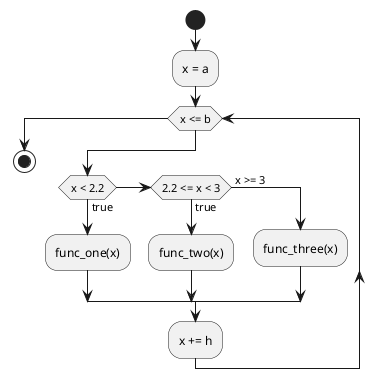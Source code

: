 @startuml task_1_28
start
:x = a;
while (x <= b)
  if (x < 2.2) then (true)
    :func_one(x);
  elseif (2.2 <= x < 3) then (true)
    :func_two(x);
  else( x >= 3)
    :func_three(x);
  endif
  :x += h;
endwhile
stop
@enduml
